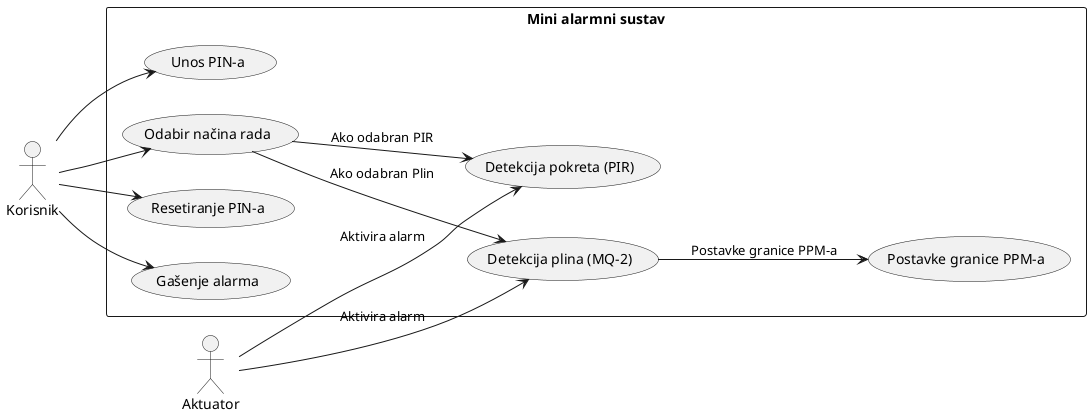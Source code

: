 @startuml
left to right direction
 
actor Korisnik
actor Aktuator
 
rectangle "Mini alarmni sustav" {
  usecase "Unos PIN-a" as UC1
  usecase "Odabir načina rada" as UC2
  usecase "Resetiranje PIN-a" as UC3
  usecase "Gašenje alarma" as UC4
  usecase "Detekcija pokreta (PIR)" as UC5
  usecase "Detekcija plina (MQ-2)" as UC6
  usecase "Postavke granice PPM-a" as UC7
}
 
Korisnik --> UC1
Korisnik --> UC2
Korisnik --> UC3
Korisnik --> UC4
 
UC2 --> UC5 : Ako odabran PIR
UC2 --> UC6 : Ako odabran Plin
UC6 --> UC7 : Postavke granice PPM-a
 
Aktuator --> UC5 : Aktivira alarm
Aktuator --> UC6 : Aktivira alarm
@enduml